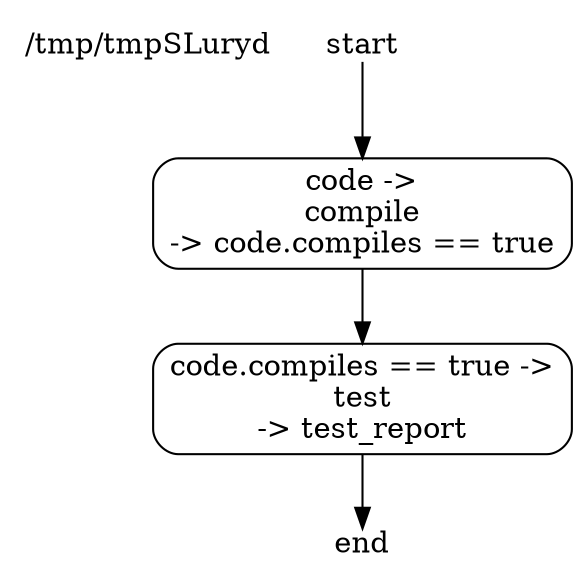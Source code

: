 digraph tmpSLuryd {
	process	 [label="/tmp/tmpSLuryd",
		shape=plaintext];
	7439168	 [label=start,
		shape=plain];
	7439712	 [label="code ->\ncompile\n-> code.compiles == true",
		shape=box,
		style=rounded];
	7439168 -> 7439712	 [style=solid,
		weight=1];
	7440448	 [label="code.compiles == true ->\ntest\n-> test_report",
		shape=box,
		style=rounded];
	7439712 -> 7440448	 [style=solid,
		weight=1];
	7439408	 [label=end,
		shape=plain];
	7440448 -> 7439408	 [style=solid,
		weight=1];
}
